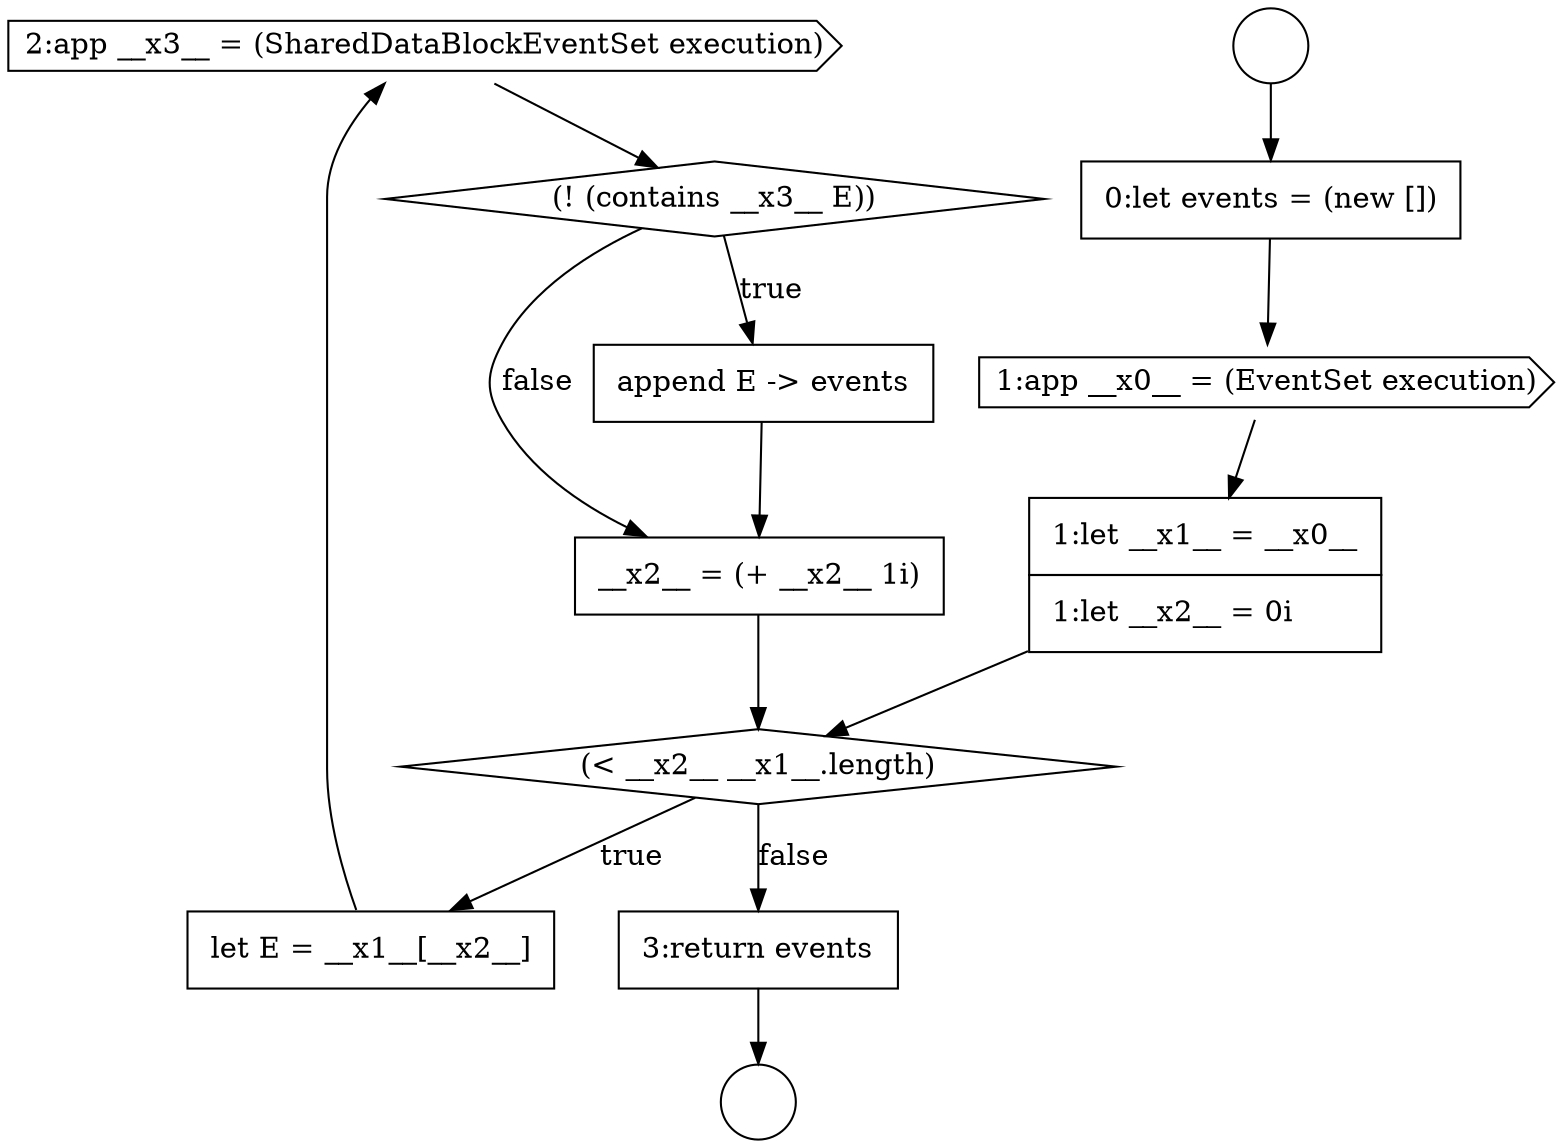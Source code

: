 digraph {
  node17815 [shape=cds, label=<<font color="black">2:app __x3__ = (SharedDataBlockEventSet execution)</font>> color="black" fillcolor="white" style=filled]
  node17811 [shape=cds, label=<<font color="black">1:app __x0__ = (EventSet execution)</font>> color="black" fillcolor="white" style=filled]
  node17816 [shape=diamond, label=<<font color="black">(! (contains __x3__ E))</font>> color="black" fillcolor="white" style=filled]
  node17819 [shape=none, margin=0, label=<<font color="black">
    <table border="0" cellborder="1" cellspacing="0" cellpadding="10">
      <tr><td align="left">3:return events</td></tr>
    </table>
  </font>> color="black" fillcolor="white" style=filled]
  node17812 [shape=none, margin=0, label=<<font color="black">
    <table border="0" cellborder="1" cellspacing="0" cellpadding="10">
      <tr><td align="left">1:let __x1__ = __x0__</td></tr>
      <tr><td align="left">1:let __x2__ = 0i</td></tr>
    </table>
  </font>> color="black" fillcolor="white" style=filled]
  node17818 [shape=none, margin=0, label=<<font color="black">
    <table border="0" cellborder="1" cellspacing="0" cellpadding="10">
      <tr><td align="left">__x2__ = (+ __x2__ 1i)</td></tr>
    </table>
  </font>> color="black" fillcolor="white" style=filled]
  node17813 [shape=diamond, label=<<font color="black">(&lt; __x2__ __x1__.length)</font>> color="black" fillcolor="white" style=filled]
  node17809 [shape=circle label=" " color="black" fillcolor="white" style=filled]
  node17817 [shape=none, margin=0, label=<<font color="black">
    <table border="0" cellborder="1" cellspacing="0" cellpadding="10">
      <tr><td align="left">append E -&gt; events</td></tr>
    </table>
  </font>> color="black" fillcolor="white" style=filled]
  node17814 [shape=none, margin=0, label=<<font color="black">
    <table border="0" cellborder="1" cellspacing="0" cellpadding="10">
      <tr><td align="left">let E = __x1__[__x2__]</td></tr>
    </table>
  </font>> color="black" fillcolor="white" style=filled]
  node17808 [shape=circle label=" " color="black" fillcolor="white" style=filled]
  node17810 [shape=none, margin=0, label=<<font color="black">
    <table border="0" cellborder="1" cellspacing="0" cellpadding="10">
      <tr><td align="left">0:let events = (new [])</td></tr>
    </table>
  </font>> color="black" fillcolor="white" style=filled]
  node17818 -> node17813 [ color="black"]
  node17816 -> node17817 [label=<<font color="black">true</font>> color="black"]
  node17816 -> node17818 [label=<<font color="black">false</font>> color="black"]
  node17815 -> node17816 [ color="black"]
  node17819 -> node17809 [ color="black"]
  node17808 -> node17810 [ color="black"]
  node17811 -> node17812 [ color="black"]
  node17817 -> node17818 [ color="black"]
  node17813 -> node17814 [label=<<font color="black">true</font>> color="black"]
  node17813 -> node17819 [label=<<font color="black">false</font>> color="black"]
  node17814 -> node17815 [ color="black"]
  node17812 -> node17813 [ color="black"]
  node17810 -> node17811 [ color="black"]
}
